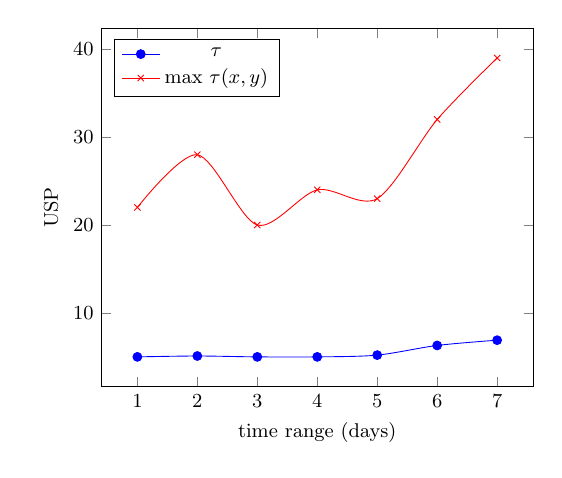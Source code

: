 \tikzstyle{textstyle}=[font=\fontsize{9}{9}\selectfont]
\begin{tikzpicture}[textstyle, scale=0.8]
    \begin{axis}[
        xlabel={time range (days)},
        ylabel={USP},
		legend pos=north west
        ]
        
    \addplot[smooth,mark=*,blue] plot coordinates {
        (1,5.0)
        (2,5.1)
        (3,5.0)
        (4,5.0)
        (5,5.2)
        (6,6.3)
        (7,6.9)
    };
    \addlegendentry{$\tau$}

    \addplot[smooth,color=red,mark=x] plot coordinates {
		(1,22)
        (2,28)
        (3,20)
        (4,24)
        (5,23)
        (6,32)
        (7,39)
    };
    \addlegendentry{max $\tau(x, y)$}
    
    \end{axis}
\end{tikzpicture}
